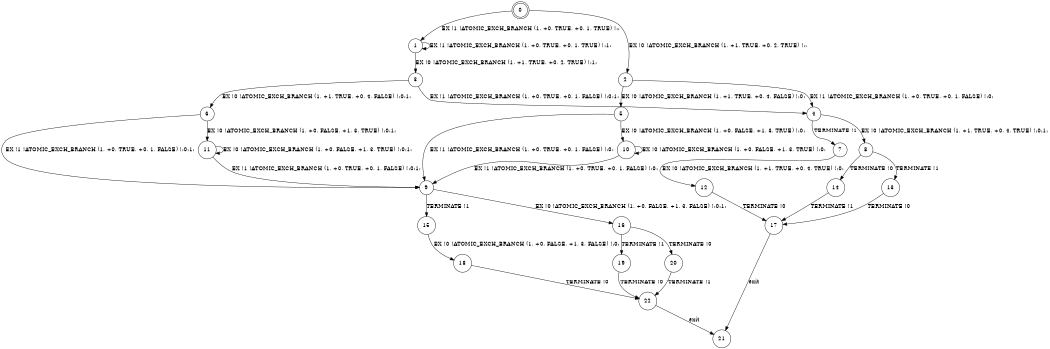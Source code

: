 digraph BCG {
size = "7, 10.5";
center = TRUE;
node [shape = circle];
0 [peripheries = 2];
0 -> 1 [label = "EX !1 !ATOMIC_EXCH_BRANCH (1, +0, TRUE, +0, 1, TRUE) !::"];
0 -> 2 [label = "EX !0 !ATOMIC_EXCH_BRANCH (1, +1, TRUE, +0, 2, TRUE) !::"];
1 -> 3 [label = "EX !0 !ATOMIC_EXCH_BRANCH (1, +1, TRUE, +0, 2, TRUE) !:1:"];
1 -> 1 [label = "EX !1 !ATOMIC_EXCH_BRANCH (1, +0, TRUE, +0, 1, TRUE) !:1:"];
2 -> 4 [label = "EX !1 !ATOMIC_EXCH_BRANCH (1, +0, TRUE, +0, 1, FALSE) !:0:"];
2 -> 5 [label = "EX !0 !ATOMIC_EXCH_BRANCH (1, +1, TRUE, +0, 4, FALSE) !:0:"];
3 -> 4 [label = "EX !1 !ATOMIC_EXCH_BRANCH (1, +0, TRUE, +0, 1, FALSE) !:0:1:"];
3 -> 6 [label = "EX !0 !ATOMIC_EXCH_BRANCH (1, +1, TRUE, +0, 4, FALSE) !:0:1:"];
4 -> 7 [label = "TERMINATE !1"];
4 -> 8 [label = "EX !0 !ATOMIC_EXCH_BRANCH (1, +1, TRUE, +0, 4, TRUE) !:0:1:"];
5 -> 9 [label = "EX !1 !ATOMIC_EXCH_BRANCH (1, +0, TRUE, +0, 1, FALSE) !:0:"];
5 -> 10 [label = "EX !0 !ATOMIC_EXCH_BRANCH (1, +0, FALSE, +1, 3, TRUE) !:0:"];
6 -> 9 [label = "EX !1 !ATOMIC_EXCH_BRANCH (1, +0, TRUE, +0, 1, FALSE) !:0:1:"];
6 -> 11 [label = "EX !0 !ATOMIC_EXCH_BRANCH (1, +0, FALSE, +1, 3, TRUE) !:0:1:"];
7 -> 12 [label = "EX !0 !ATOMIC_EXCH_BRANCH (1, +1, TRUE, +0, 4, TRUE) !:0:"];
8 -> 13 [label = "TERMINATE !1"];
8 -> 14 [label = "TERMINATE !0"];
9 -> 15 [label = "TERMINATE !1"];
9 -> 16 [label = "EX !0 !ATOMIC_EXCH_BRANCH (1, +0, FALSE, +1, 3, FALSE) !:0:1:"];
10 -> 9 [label = "EX !1 !ATOMIC_EXCH_BRANCH (1, +0, TRUE, +0, 1, FALSE) !:0:"];
10 -> 10 [label = "EX !0 !ATOMIC_EXCH_BRANCH (1, +0, FALSE, +1, 3, TRUE) !:0:"];
11 -> 9 [label = "EX !1 !ATOMIC_EXCH_BRANCH (1, +0, TRUE, +0, 1, FALSE) !:0:1:"];
11 -> 11 [label = "EX !0 !ATOMIC_EXCH_BRANCH (1, +0, FALSE, +1, 3, TRUE) !:0:1:"];
12 -> 17 [label = "TERMINATE !0"];
13 -> 17 [label = "TERMINATE !0"];
14 -> 17 [label = "TERMINATE !1"];
15 -> 18 [label = "EX !0 !ATOMIC_EXCH_BRANCH (1, +0, FALSE, +1, 3, FALSE) !:0:"];
16 -> 19 [label = "TERMINATE !1"];
16 -> 20 [label = "TERMINATE !0"];
17 -> 21 [label = "exit"];
18 -> 22 [label = "TERMINATE !0"];
19 -> 22 [label = "TERMINATE !0"];
20 -> 22 [label = "TERMINATE !1"];
22 -> 21 [label = "exit"];
}

